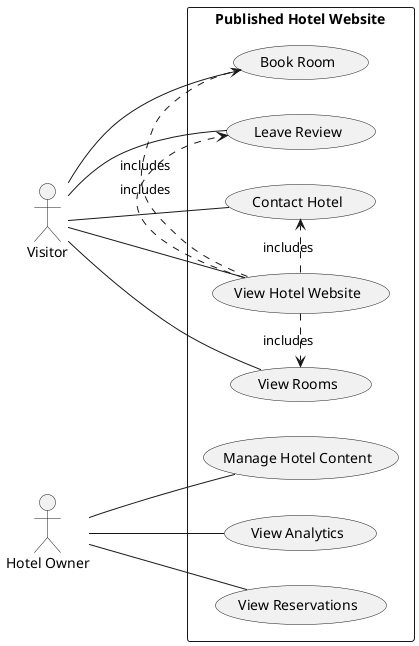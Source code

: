 @startuml
left to right direction

actor Visitor
actor "Hotel Owner" as Owner

rectangle "Published Hotel Website" {
  Visitor -- (View Hotel Website)
  Visitor -- (View Rooms)
  Visitor -- (Book Room)
  Visitor -- (Leave Review)
  Visitor -- (Contact Hotel)
  Owner -- (View Reservations)
  Owner -- (Manage Hotel Content)
  Owner -- (View Analytics)
}

(View Hotel Website) .> (View Rooms) : includes
(View Hotel Website) .> (Book Room) : includes
(View Hotel Website) .> (Leave Review) : includes
(View Hotel Website) .> (Contact Hotel) : includes

@enduml 